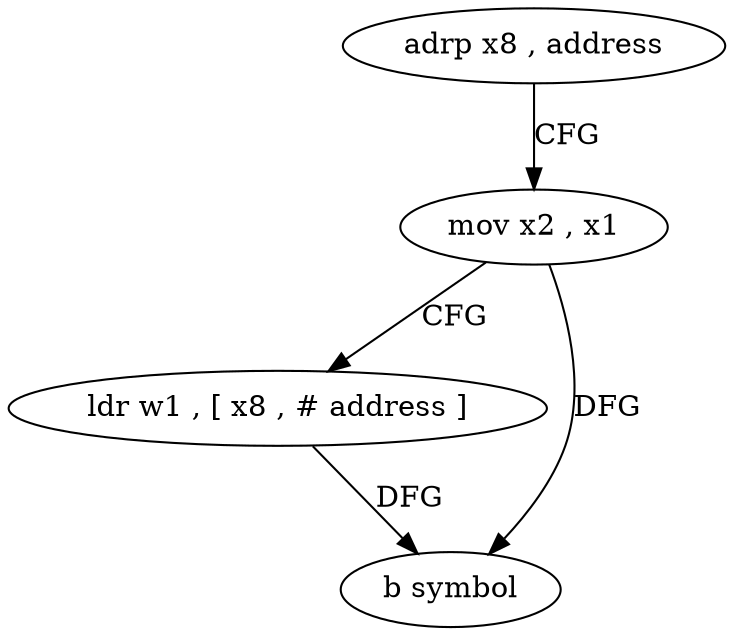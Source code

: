 digraph "func" {
"4233500" [label = "adrp x8 , address" ]
"4233504" [label = "mov x2 , x1" ]
"4233508" [label = "ldr w1 , [ x8 , # address ]" ]
"4233512" [label = "b symbol" ]
"4233500" -> "4233504" [ label = "CFG" ]
"4233504" -> "4233508" [ label = "CFG" ]
"4233504" -> "4233512" [ label = "DFG" ]
"4233508" -> "4233512" [ label = "DFG" ]
}
